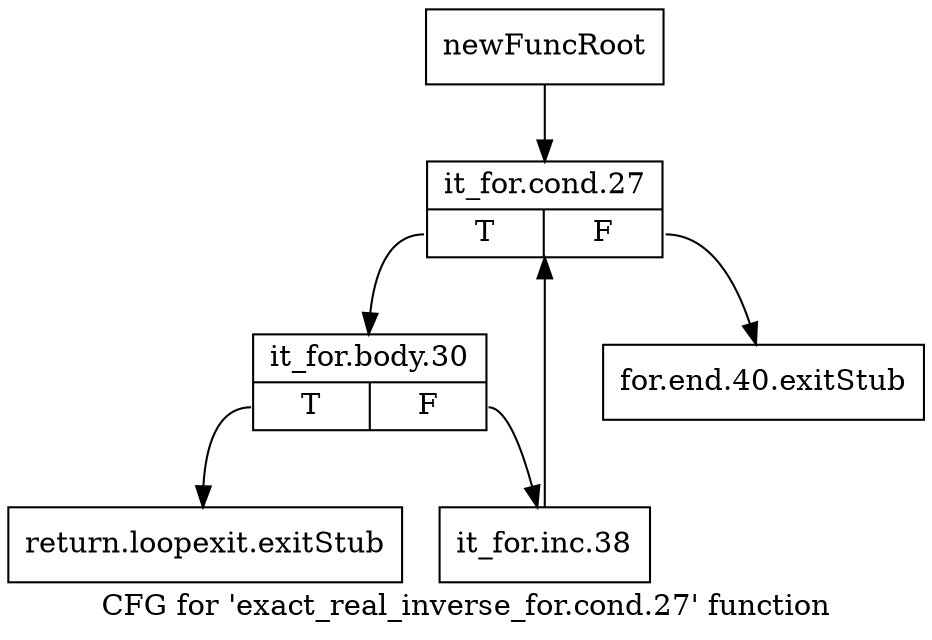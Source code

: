 digraph "CFG for 'exact_real_inverse_for.cond.27' function" {
	label="CFG for 'exact_real_inverse_for.cond.27' function";

	Node0xb7d61f0 [shape=record,label="{newFuncRoot}"];
	Node0xb7d61f0 -> Node0xb7d62e0;
	Node0xb7d6240 [shape=record,label="{for.end.40.exitStub}"];
	Node0xb7d6290 [shape=record,label="{return.loopexit.exitStub}"];
	Node0xb7d62e0 [shape=record,label="{it_for.cond.27|{<s0>T|<s1>F}}"];
	Node0xb7d62e0:s0 -> Node0xb7d6330;
	Node0xb7d62e0:s1 -> Node0xb7d6240;
	Node0xb7d6330 [shape=record,label="{it_for.body.30|{<s0>T|<s1>F}}"];
	Node0xb7d6330:s0 -> Node0xb7d6290;
	Node0xb7d6330:s1 -> Node0xb7d6380;
	Node0xb7d6380 [shape=record,label="{it_for.inc.38}"];
	Node0xb7d6380 -> Node0xb7d62e0;
}
